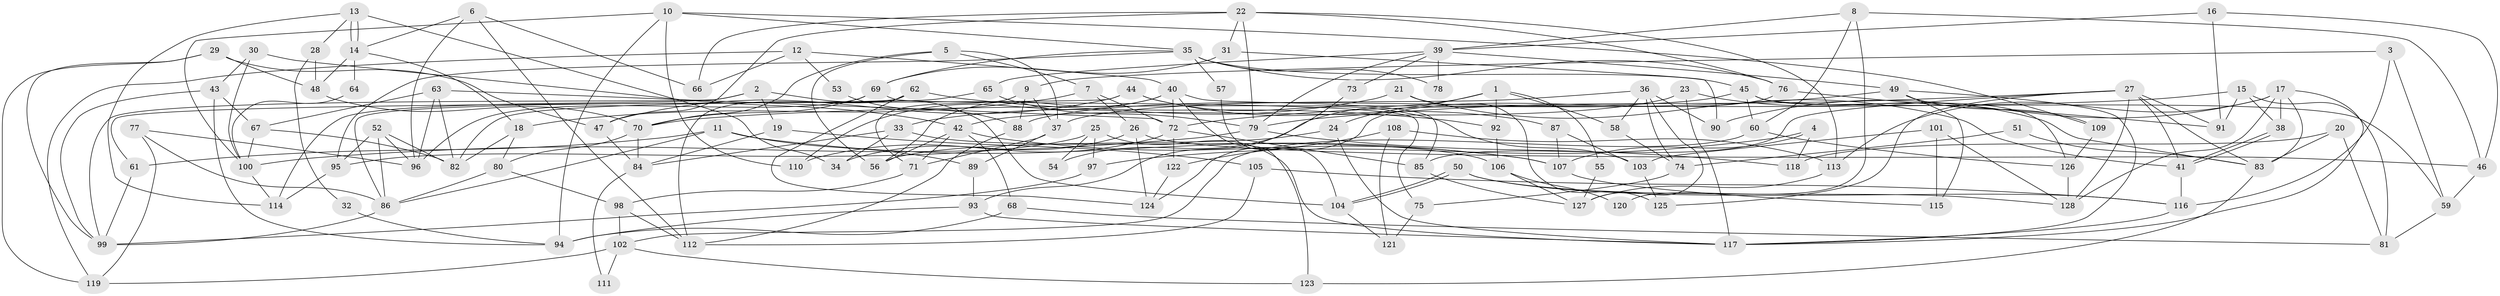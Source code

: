 // Generated by graph-tools (version 1.1) at 2025/51/03/09/25 04:51:52]
// undirected, 128 vertices, 256 edges
graph export_dot {
graph [start="1"]
  node [color=gray90,style=filled];
  1;
  2;
  3;
  4;
  5;
  6;
  7;
  8;
  9;
  10;
  11;
  12;
  13;
  14;
  15;
  16;
  17;
  18;
  19;
  20;
  21;
  22;
  23;
  24;
  25;
  26;
  27;
  28;
  29;
  30;
  31;
  32;
  33;
  34;
  35;
  36;
  37;
  38;
  39;
  40;
  41;
  42;
  43;
  44;
  45;
  46;
  47;
  48;
  49;
  50;
  51;
  52;
  53;
  54;
  55;
  56;
  57;
  58;
  59;
  60;
  61;
  62;
  63;
  64;
  65;
  66;
  67;
  68;
  69;
  70;
  71;
  72;
  73;
  74;
  75;
  76;
  77;
  78;
  79;
  80;
  81;
  82;
  83;
  84;
  85;
  86;
  87;
  88;
  89;
  90;
  91;
  92;
  93;
  94;
  95;
  96;
  97;
  98;
  99;
  100;
  101;
  102;
  103;
  104;
  105;
  106;
  107;
  108;
  109;
  110;
  111;
  112;
  113;
  114;
  115;
  116;
  117;
  118;
  119;
  120;
  121;
  122;
  123;
  124;
  125;
  126;
  127;
  128;
  1 -- 58;
  1 -- 24;
  1 -- 54;
  1 -- 55;
  1 -- 92;
  2 -- 114;
  2 -- 19;
  2 -- 99;
  2 -- 104;
  3 -- 9;
  3 -- 116;
  3 -- 59;
  4 -- 118;
  4 -- 107;
  4 -- 97;
  5 -- 56;
  5 -- 37;
  5 -- 7;
  5 -- 70;
  6 -- 14;
  6 -- 96;
  6 -- 66;
  6 -- 112;
  7 -- 18;
  7 -- 26;
  7 -- 72;
  8 -- 46;
  8 -- 39;
  8 -- 60;
  8 -- 120;
  9 -- 71;
  9 -- 37;
  9 -- 88;
  10 -- 94;
  10 -- 35;
  10 -- 100;
  10 -- 109;
  10 -- 110;
  11 -- 86;
  11 -- 61;
  11 -- 89;
  11 -- 107;
  12 -- 40;
  12 -- 66;
  12 -- 53;
  12 -- 119;
  13 -- 14;
  13 -- 14;
  13 -- 34;
  13 -- 28;
  13 -- 114;
  14 -- 48;
  14 -- 18;
  14 -- 64;
  15 -- 70;
  15 -- 91;
  15 -- 38;
  15 -- 81;
  16 -- 39;
  16 -- 46;
  16 -- 91;
  17 -- 113;
  17 -- 38;
  17 -- 83;
  17 -- 90;
  17 -- 117;
  17 -- 128;
  18 -- 82;
  18 -- 80;
  19 -- 105;
  19 -- 84;
  20 -- 83;
  20 -- 81;
  20 -- 118;
  21 -- 41;
  21 -- 125;
  21 -- 33;
  22 -- 79;
  22 -- 76;
  22 -- 31;
  22 -- 47;
  22 -- 66;
  22 -- 113;
  23 -- 117;
  23 -- 83;
  23 -- 42;
  24 -- 117;
  24 -- 56;
  25 -- 97;
  25 -- 95;
  25 -- 54;
  25 -- 117;
  26 -- 124;
  26 -- 34;
  26 -- 46;
  27 -- 41;
  27 -- 85;
  27 -- 79;
  27 -- 83;
  27 -- 91;
  27 -- 125;
  27 -- 128;
  28 -- 48;
  28 -- 32;
  29 -- 119;
  29 -- 99;
  29 -- 47;
  29 -- 48;
  30 -- 42;
  30 -- 43;
  30 -- 100;
  31 -- 69;
  31 -- 90;
  32 -- 94;
  33 -- 84;
  33 -- 34;
  33 -- 106;
  35 -- 69;
  35 -- 45;
  35 -- 57;
  35 -- 76;
  35 -- 78;
  35 -- 95;
  36 -- 90;
  36 -- 127;
  36 -- 37;
  36 -- 58;
  36 -- 74;
  37 -- 71;
  37 -- 89;
  38 -- 41;
  38 -- 41;
  39 -- 49;
  39 -- 79;
  39 -- 65;
  39 -- 73;
  39 -- 78;
  40 -- 72;
  40 -- 110;
  40 -- 56;
  40 -- 85;
  40 -- 123;
  41 -- 116;
  42 -- 68;
  42 -- 56;
  42 -- 71;
  42 -- 107;
  43 -- 99;
  43 -- 67;
  43 -- 94;
  44 -- 47;
  44 -- 103;
  44 -- 61;
  44 -- 87;
  45 -- 60;
  45 -- 88;
  45 -- 59;
  45 -- 126;
  46 -- 59;
  47 -- 84;
  48 -- 70;
  49 -- 117;
  49 -- 109;
  49 -- 72;
  49 -- 115;
  50 -- 128;
  50 -- 104;
  50 -- 104;
  50 -- 116;
  51 -- 74;
  51 -- 83;
  52 -- 82;
  52 -- 95;
  52 -- 86;
  52 -- 96;
  53 -- 88;
  55 -- 127;
  57 -- 104;
  58 -- 74;
  59 -- 81;
  60 -- 126;
  60 -- 102;
  61 -- 99;
  62 -- 112;
  62 -- 86;
  62 -- 92;
  62 -- 124;
  63 -- 67;
  63 -- 72;
  63 -- 82;
  63 -- 96;
  64 -- 100;
  65 -- 79;
  65 -- 82;
  67 -- 82;
  67 -- 100;
  68 -- 81;
  68 -- 94;
  69 -- 96;
  69 -- 70;
  69 -- 75;
  70 -- 80;
  70 -- 84;
  71 -- 98;
  72 -- 85;
  72 -- 110;
  72 -- 122;
  73 -- 93;
  74 -- 75;
  75 -- 121;
  76 -- 91;
  76 -- 124;
  77 -- 119;
  77 -- 96;
  77 -- 86;
  79 -- 100;
  79 -- 118;
  80 -- 86;
  80 -- 98;
  83 -- 123;
  84 -- 111;
  85 -- 127;
  86 -- 99;
  87 -- 107;
  87 -- 103;
  88 -- 112;
  89 -- 93;
  92 -- 106;
  93 -- 117;
  93 -- 94;
  95 -- 114;
  97 -- 99;
  98 -- 102;
  98 -- 112;
  100 -- 114;
  101 -- 128;
  101 -- 115;
  101 -- 103;
  102 -- 123;
  102 -- 111;
  102 -- 119;
  103 -- 125;
  104 -- 121;
  105 -- 116;
  105 -- 112;
  106 -- 120;
  106 -- 127;
  107 -- 115;
  108 -- 122;
  108 -- 113;
  108 -- 121;
  109 -- 126;
  113 -- 127;
  116 -- 117;
  122 -- 124;
  126 -- 128;
}
